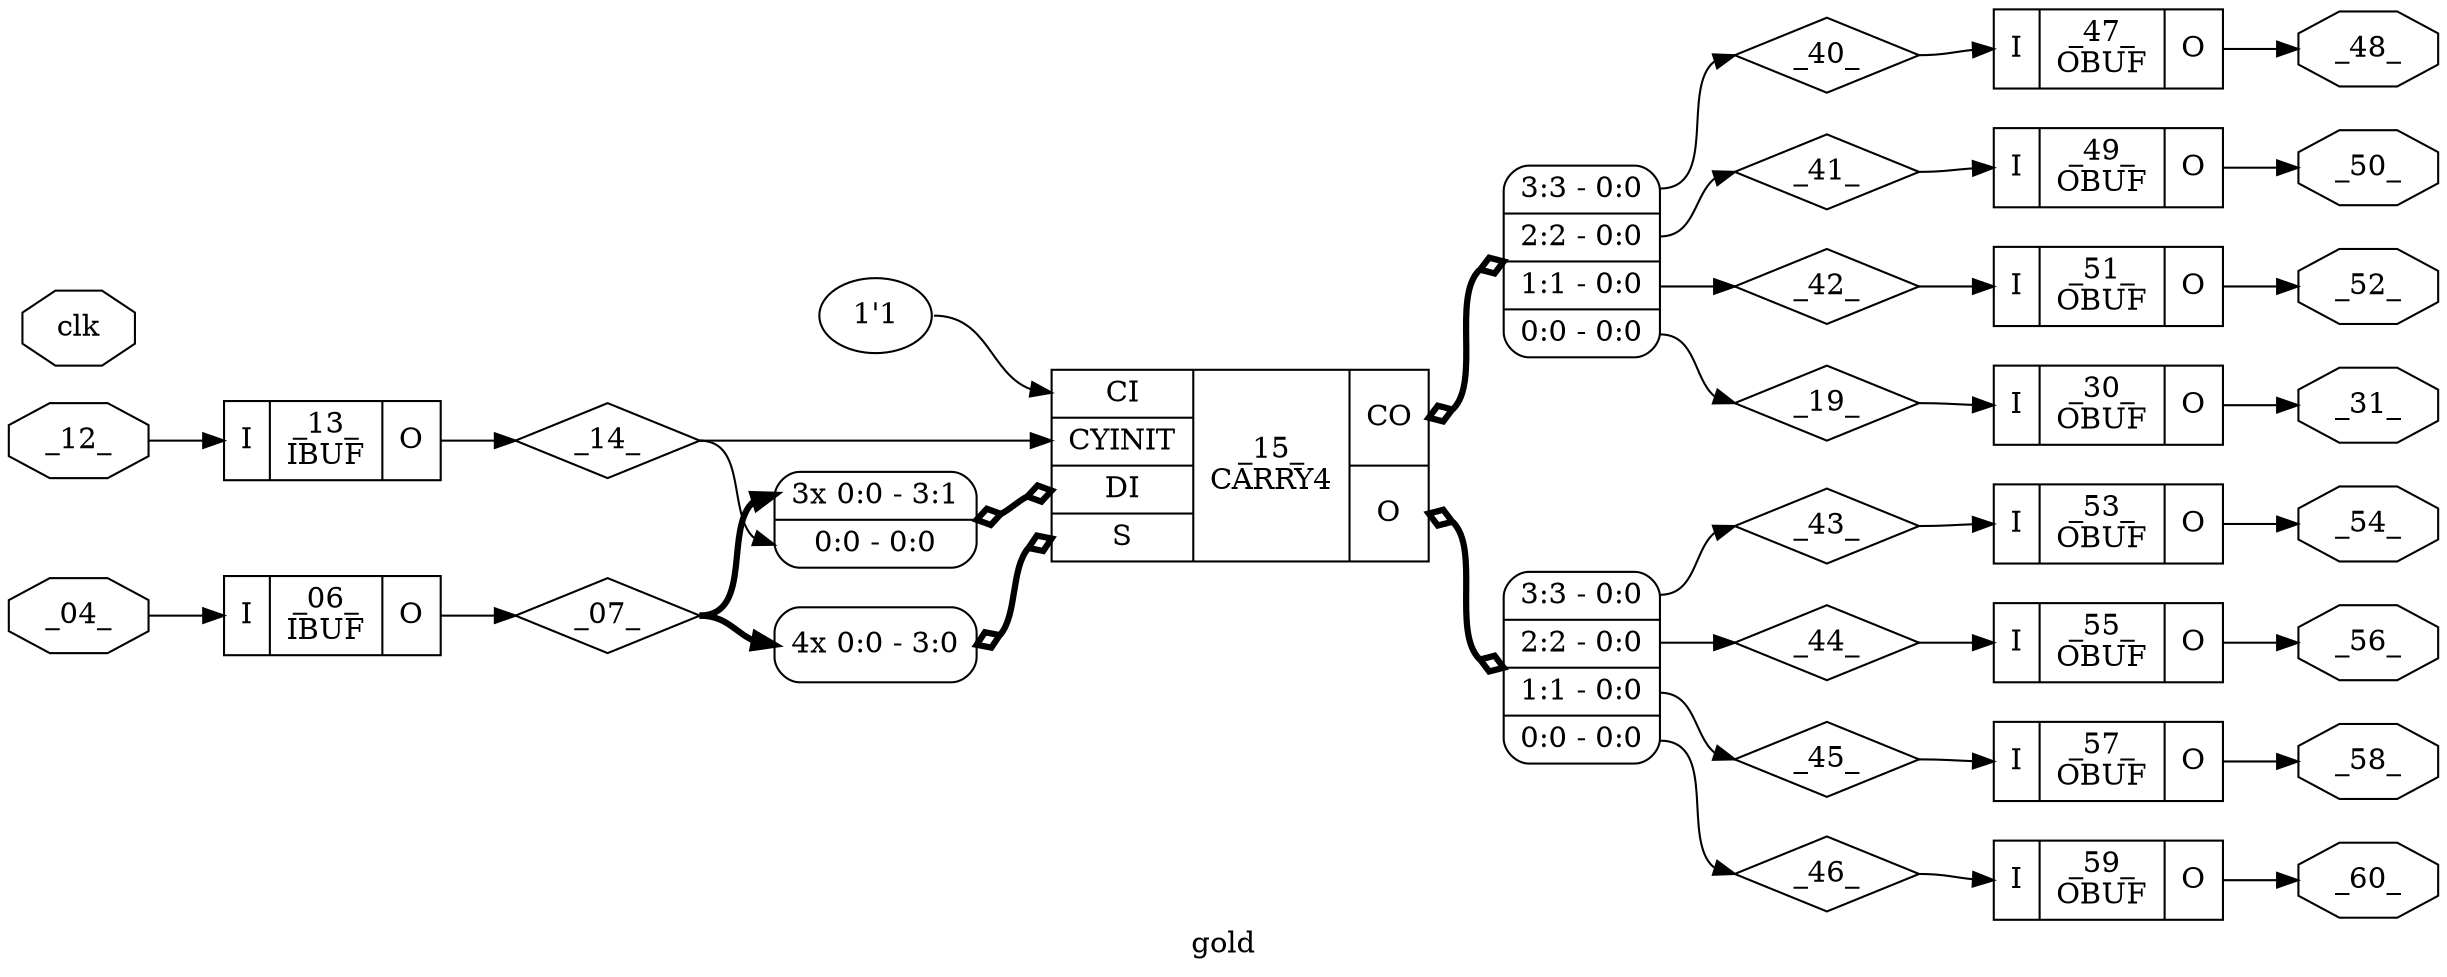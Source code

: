 digraph "gold" {
label="gold";
rankdir="LR";
remincross=true;
n1 [ shape=diamond, label="_46_", color="black", fontcolor="black"];
n2 [ shape=diamond, label="_45_", color="black", fontcolor="black"];
n3 [ shape=diamond, label="_44_", color="black", fontcolor="black"];
n4 [ shape=diamond, label="_43_", color="black", fontcolor="black"];
n5 [ shape=diamond, label="_42_", color="black", fontcolor="black"];
n6 [ shape=diamond, label="_41_", color="black", fontcolor="black"];
n7 [ shape=diamond, label="_40_", color="black", fontcolor="black"];
n8 [ shape=diamond, label="_19_", color="black", fontcolor="black"];
n9 [ shape=diamond, label="_14_", color="black", fontcolor="black"];
n10 [ shape=diamond, label="_07_", color="black", fontcolor="black"];
n11 [ shape=octagon, label="_60_", color="black", fontcolor="black"];
n12 [ shape=octagon, label="_58_", color="black", fontcolor="black"];
n13 [ shape=octagon, label="_56_", color="black", fontcolor="black"];
n14 [ shape=octagon, label="_54_", color="black", fontcolor="black"];
n15 [ shape=octagon, label="_52_", color="black", fontcolor="black"];
n16 [ shape=octagon, label="_50_", color="black", fontcolor="black"];
n17 [ shape=octagon, label="_48_", color="black", fontcolor="black"];
n18 [ shape=octagon, label="_31_", color="black", fontcolor="black"];
n19 [ shape=octagon, label="_12_", color="black", fontcolor="black"];
n20 [ shape=octagon, label="clk", color="black", fontcolor="black"];
n21 [ shape=octagon, label="_04_", color="black", fontcolor="black"];
c24 [ shape=record, label="{{<p22> I}|_59_\nOBUF|{<p23> O}}",  ];
c25 [ shape=record, label="{{<p22> I}|_57_\nOBUF|{<p23> O}}",  ];
c26 [ shape=record, label="{{<p22> I}|_55_\nOBUF|{<p23> O}}",  ];
c27 [ shape=record, label="{{<p22> I}|_53_\nOBUF|{<p23> O}}",  ];
c28 [ shape=record, label="{{<p22> I}|_51_\nOBUF|{<p23> O}}",  ];
c29 [ shape=record, label="{{<p22> I}|_49_\nOBUF|{<p23> O}}",  ];
c30 [ shape=record, label="{{<p22> I}|_47_\nOBUF|{<p23> O}}",  ];
c31 [ shape=record, label="{{<p22> I}|_30_\nOBUF|{<p23> O}}",  ];
v4 [ label="1'1" ];
c37 [ shape=record, label="{{<p32> CI|<p33> CYINIT|<p34> DI|<p35> S}|_15_\nCARRY4|{<p36> CO|<p23> O}}",  ];
x0 [ shape=record, style=rounded, label="<s3> 4x 0:0 - 3:0 ", color="black", fontcolor="black" ];
x0:e -> c37:p35:w [arrowhead=odiamond, arrowtail=odiamond, dir=both, color="black", fontcolor="black", style="setlinewidth(3)", label=""];
x1 [ shape=record, style=rounded, label="<s3> 3:3 - 0:0 |<s2> 2:2 - 0:0 |<s1> 1:1 - 0:0 |<s0> 0:0 - 0:0 ", color="black", fontcolor="black" ];
c37:p23:e -> x1:w [arrowhead=odiamond, arrowtail=odiamond, dir=both, color="black", fontcolor="black", style="setlinewidth(3)", label=""];
x2 [ shape=record, style=rounded, label="<s3> 3x 0:0 - 3:1 |<s0> 0:0 - 0:0 ", color="black", fontcolor="black" ];
x2:e -> c37:p34:w [arrowhead=odiamond, arrowtail=odiamond, dir=both, color="black", fontcolor="black", style="setlinewidth(3)", label=""];
x3 [ shape=record, style=rounded, label="<s3> 3:3 - 0:0 |<s2> 2:2 - 0:0 |<s1> 1:1 - 0:0 |<s0> 0:0 - 0:0 ", color="black", fontcolor="black" ];
c37:p36:e -> x3:w [arrowhead=odiamond, arrowtail=odiamond, dir=both, color="black", fontcolor="black", style="setlinewidth(3)", label=""];
c38 [ shape=record, label="{{<p22> I}|_13_\nIBUF|{<p23> O}}",  ];
c39 [ shape=record, label="{{<p22> I}|_06_\nIBUF|{<p23> O}}",  ];
x1:s0:e -> n1:w [color="black", fontcolor="black", label=""];
n1:e -> c24:p22:w [color="black", fontcolor="black", label=""];
c39:p23:e -> n10:w [color="black", fontcolor="black", label=""];
n10:e -> x0:s3:w [color="black", fontcolor="black", style="setlinewidth(3)", label=""];
n10:e -> x2:s3:w [color="black", fontcolor="black", style="setlinewidth(3)", label=""];
c24:p23:e -> n11:w [color="black", fontcolor="black", label=""];
c25:p23:e -> n12:w [color="black", fontcolor="black", label=""];
c26:p23:e -> n13:w [color="black", fontcolor="black", label=""];
c27:p23:e -> n14:w [color="black", fontcolor="black", label=""];
c28:p23:e -> n15:w [color="black", fontcolor="black", label=""];
c29:p23:e -> n16:w [color="black", fontcolor="black", label=""];
c30:p23:e -> n17:w [color="black", fontcolor="black", label=""];
c31:p23:e -> n18:w [color="black", fontcolor="black", label=""];
n19:e -> c38:p22:w [color="black", fontcolor="black", label=""];
x1:s1:e -> n2:w [color="black", fontcolor="black", label=""];
n2:e -> c25:p22:w [color="black", fontcolor="black", label=""];
n21:e -> c39:p22:w [color="black", fontcolor="black", label=""];
x1:s2:e -> n3:w [color="black", fontcolor="black", label=""];
n3:e -> c26:p22:w [color="black", fontcolor="black", label=""];
x1:s3:e -> n4:w [color="black", fontcolor="black", label=""];
n4:e -> c27:p22:w [color="black", fontcolor="black", label=""];
x3:s1:e -> n5:w [color="black", fontcolor="black", label=""];
n5:e -> c28:p22:w [color="black", fontcolor="black", label=""];
x3:s2:e -> n6:w [color="black", fontcolor="black", label=""];
n6:e -> c29:p22:w [color="black", fontcolor="black", label=""];
x3:s3:e -> n7:w [color="black", fontcolor="black", label=""];
n7:e -> c30:p22:w [color="black", fontcolor="black", label=""];
x3:s0:e -> n8:w [color="black", fontcolor="black", label=""];
n8:e -> c31:p22:w [color="black", fontcolor="black", label=""];
c38:p23:e -> n9:w [color="black", fontcolor="black", label=""];
n9:e -> c37:p33:w [color="black", fontcolor="black", label=""];
n9:e -> x2:s0:w [color="black", fontcolor="black", label=""];
v4:e -> c37:p32:w [color="black", fontcolor="black", label=""];
}
